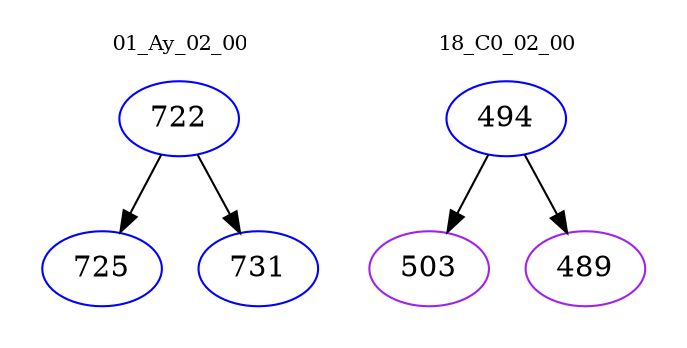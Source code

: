 digraph{
subgraph cluster_0 {
color = white
label = "01_Ay_02_00";
fontsize=10;
T0_722 [label="722", color="blue"]
T0_722 -> T0_725 [color="black"]
T0_725 [label="725", color="blue"]
T0_722 -> T0_731 [color="black"]
T0_731 [label="731", color="blue"]
}
subgraph cluster_1 {
color = white
label = "18_C0_02_00";
fontsize=10;
T1_494 [label="494", color="blue"]
T1_494 -> T1_503 [color="black"]
T1_503 [label="503", color="purple"]
T1_494 -> T1_489 [color="black"]
T1_489 [label="489", color="purple"]
}
}
